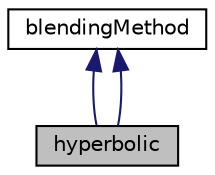 digraph "hyperbolic"
{
  bgcolor="transparent";
  edge [fontname="Helvetica",fontsize="10",labelfontname="Helvetica",labelfontsize="10"];
  node [fontname="Helvetica",fontsize="10",shape=record];
  Node1 [label="hyperbolic",height=0.2,width=0.4,color="black", fillcolor="grey75", style="filled", fontcolor="black"];
  Node2 -> Node1 [dir="back",color="midnightblue",fontsize="10",style="solid",fontname="Helvetica"];
  Node2 [label="blendingMethod",height=0.2,width=0.4,color="black",URL="$a00143.html"];
  Node2 -> Node1 [dir="back",color="midnightblue",fontsize="10",style="solid",fontname="Helvetica"];
}
